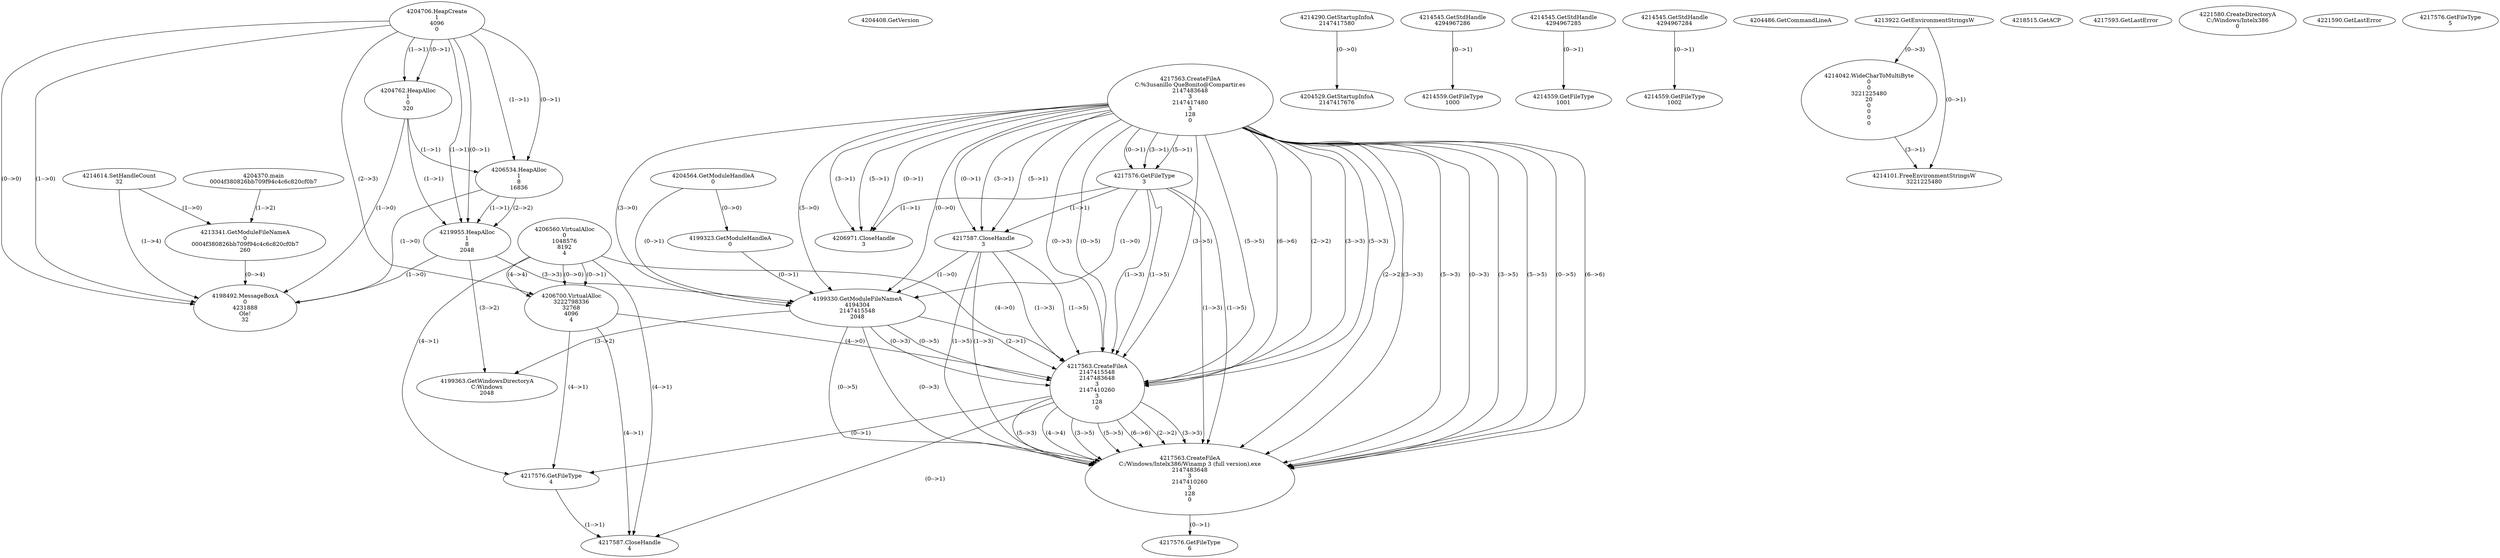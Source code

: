 // Global SCDG with merge call
digraph {
	0 [label="4204370.main
0004f380826bb709f94c4c6c820cf0b7"]
	1 [label="4204408.GetVersion
"]
	2 [label="4204706.HeapCreate
1
4096
0"]
	3 [label="4204762.HeapAlloc
1
0
320"]
	2 -> 3 [label="(1-->1)"]
	2 -> 3 [label="(0-->1)"]
	4 [label="4206534.HeapAlloc
1
8
16836"]
	2 -> 4 [label="(1-->1)"]
	2 -> 4 [label="(0-->1)"]
	3 -> 4 [label="(1-->1)"]
	5 [label="4206560.VirtualAlloc
0
1048576
8192
4"]
	6 [label="4206700.VirtualAlloc
3222798336
32768
4096
4"]
	5 -> 6 [label="(0-->1)"]
	2 -> 6 [label="(2-->3)"]
	5 -> 6 [label="(4-->4)"]
	5 -> 6 [label="(0-->0)"]
	7 [label="4214290.GetStartupInfoA
2147417580"]
	8 [label="4214545.GetStdHandle
4294967286"]
	9 [label="4214559.GetFileType
1000"]
	8 -> 9 [label="(0-->1)"]
	10 [label="4214545.GetStdHandle
4294967285"]
	11 [label="4214559.GetFileType
1001"]
	10 -> 11 [label="(0-->1)"]
	12 [label="4214545.GetStdHandle
4294967284"]
	13 [label="4214559.GetFileType
1002"]
	12 -> 13 [label="(0-->1)"]
	14 [label="4214614.SetHandleCount
32"]
	15 [label="4204486.GetCommandLineA
"]
	16 [label="4213922.GetEnvironmentStringsW
"]
	17 [label="4214042.WideCharToMultiByte
0
0
3221225480
20
0
0
0
0"]
	16 -> 17 [label="(0-->3)"]
	18 [label="4214101.FreeEnvironmentStringsW
3221225480"]
	16 -> 18 [label="(0-->1)"]
	17 -> 18 [label="(3-->1)"]
	19 [label="4218515.GetACP
"]
	20 [label="4213341.GetModuleFileNameA
0
0004f380826bb709f94c4c6c820cf0b7
260"]
	0 -> 20 [label="(1-->2)"]
	14 -> 20 [label="(1-->0)"]
	21 [label="4219955.HeapAlloc
1
8
2048"]
	2 -> 21 [label="(1-->1)"]
	2 -> 21 [label="(0-->1)"]
	3 -> 21 [label="(1-->1)"]
	4 -> 21 [label="(1-->1)"]
	4 -> 21 [label="(2-->2)"]
	22 [label="4204529.GetStartupInfoA
2147417676"]
	7 -> 22 [label="(0-->0)"]
	23 [label="4204564.GetModuleHandleA
0"]
	24 [label="4217563.CreateFileA
C:\Gusanillo QueBonito@Compartir.es
2147483648
3
2147417480
3
128
0"]
	25 [label="4217576.GetFileType
3"]
	24 -> 25 [label="(3-->1)"]
	24 -> 25 [label="(5-->1)"]
	24 -> 25 [label="(0-->1)"]
	26 [label="4206971.CloseHandle
3"]
	24 -> 26 [label="(3-->1)"]
	24 -> 26 [label="(5-->1)"]
	24 -> 26 [label="(0-->1)"]
	25 -> 26 [label="(1-->1)"]
	27 [label="4198492.MessageBoxA
0
4231888
Ole!
32"]
	14 -> 27 [label="(1-->4)"]
	20 -> 27 [label="(0-->4)"]
	2 -> 27 [label="(1-->0)"]
	2 -> 27 [label="(0-->0)"]
	3 -> 27 [label="(1-->0)"]
	4 -> 27 [label="(1-->0)"]
	21 -> 27 [label="(1-->0)"]
	28 [label="4217587.CloseHandle
3"]
	24 -> 28 [label="(3-->1)"]
	24 -> 28 [label="(5-->1)"]
	24 -> 28 [label="(0-->1)"]
	25 -> 28 [label="(1-->1)"]
	29 [label="4217593.GetLastError
"]
	30 [label="4199323.GetModuleHandleA
0"]
	23 -> 30 [label="(0-->0)"]
	31 [label="4199330.GetModuleFileNameA
4194304
2147415548
2048"]
	23 -> 31 [label="(0-->1)"]
	30 -> 31 [label="(0-->1)"]
	21 -> 31 [label="(3-->3)"]
	24 -> 31 [label="(3-->0)"]
	24 -> 31 [label="(5-->0)"]
	24 -> 31 [label="(0-->0)"]
	25 -> 31 [label="(1-->0)"]
	28 -> 31 [label="(1-->0)"]
	32 [label="4199363.GetWindowsDirectoryA
C:\Windows
2048"]
	21 -> 32 [label="(3-->2)"]
	31 -> 32 [label="(3-->2)"]
	33 [label="4221580.CreateDirectoryA
C:/Windows/Intelx386
0"]
	34 [label="4221590.GetLastError
"]
	35 [label="4217563.CreateFileA
2147415548
2147483648
3
2147410260
3
128
0"]
	31 -> 35 [label="(2-->1)"]
	24 -> 35 [label="(2-->2)"]
	24 -> 35 [label="(3-->3)"]
	24 -> 35 [label="(5-->3)"]
	24 -> 35 [label="(0-->3)"]
	25 -> 35 [label="(1-->3)"]
	28 -> 35 [label="(1-->3)"]
	31 -> 35 [label="(0-->3)"]
	24 -> 35 [label="(3-->5)"]
	24 -> 35 [label="(5-->5)"]
	24 -> 35 [label="(0-->5)"]
	25 -> 35 [label="(1-->5)"]
	28 -> 35 [label="(1-->5)"]
	31 -> 35 [label="(0-->5)"]
	24 -> 35 [label="(6-->6)"]
	5 -> 35 [label="(4-->0)"]
	6 -> 35 [label="(4-->0)"]
	36 [label="4217576.GetFileType
4"]
	5 -> 36 [label="(4-->1)"]
	6 -> 36 [label="(4-->1)"]
	35 -> 36 [label="(0-->1)"]
	37 [label="4217587.CloseHandle
4"]
	5 -> 37 [label="(4-->1)"]
	6 -> 37 [label="(4-->1)"]
	35 -> 37 [label="(0-->1)"]
	36 -> 37 [label="(1-->1)"]
	38 [label="4217576.GetFileType
5"]
	39 [label="4217563.CreateFileA
C:/Windows/Intelx386/Winamp 3 (full version).exe
2147483648
3
2147410260
3
128
0"]
	24 -> 39 [label="(2-->2)"]
	35 -> 39 [label="(2-->2)"]
	24 -> 39 [label="(3-->3)"]
	24 -> 39 [label="(5-->3)"]
	24 -> 39 [label="(0-->3)"]
	25 -> 39 [label="(1-->3)"]
	28 -> 39 [label="(1-->3)"]
	31 -> 39 [label="(0-->3)"]
	35 -> 39 [label="(3-->3)"]
	35 -> 39 [label="(5-->3)"]
	35 -> 39 [label="(4-->4)"]
	24 -> 39 [label="(3-->5)"]
	24 -> 39 [label="(5-->5)"]
	24 -> 39 [label="(0-->5)"]
	25 -> 39 [label="(1-->5)"]
	28 -> 39 [label="(1-->5)"]
	31 -> 39 [label="(0-->5)"]
	35 -> 39 [label="(3-->5)"]
	35 -> 39 [label="(5-->5)"]
	24 -> 39 [label="(6-->6)"]
	35 -> 39 [label="(6-->6)"]
	40 [label="4217576.GetFileType
6"]
	39 -> 40 [label="(0-->1)"]
}
